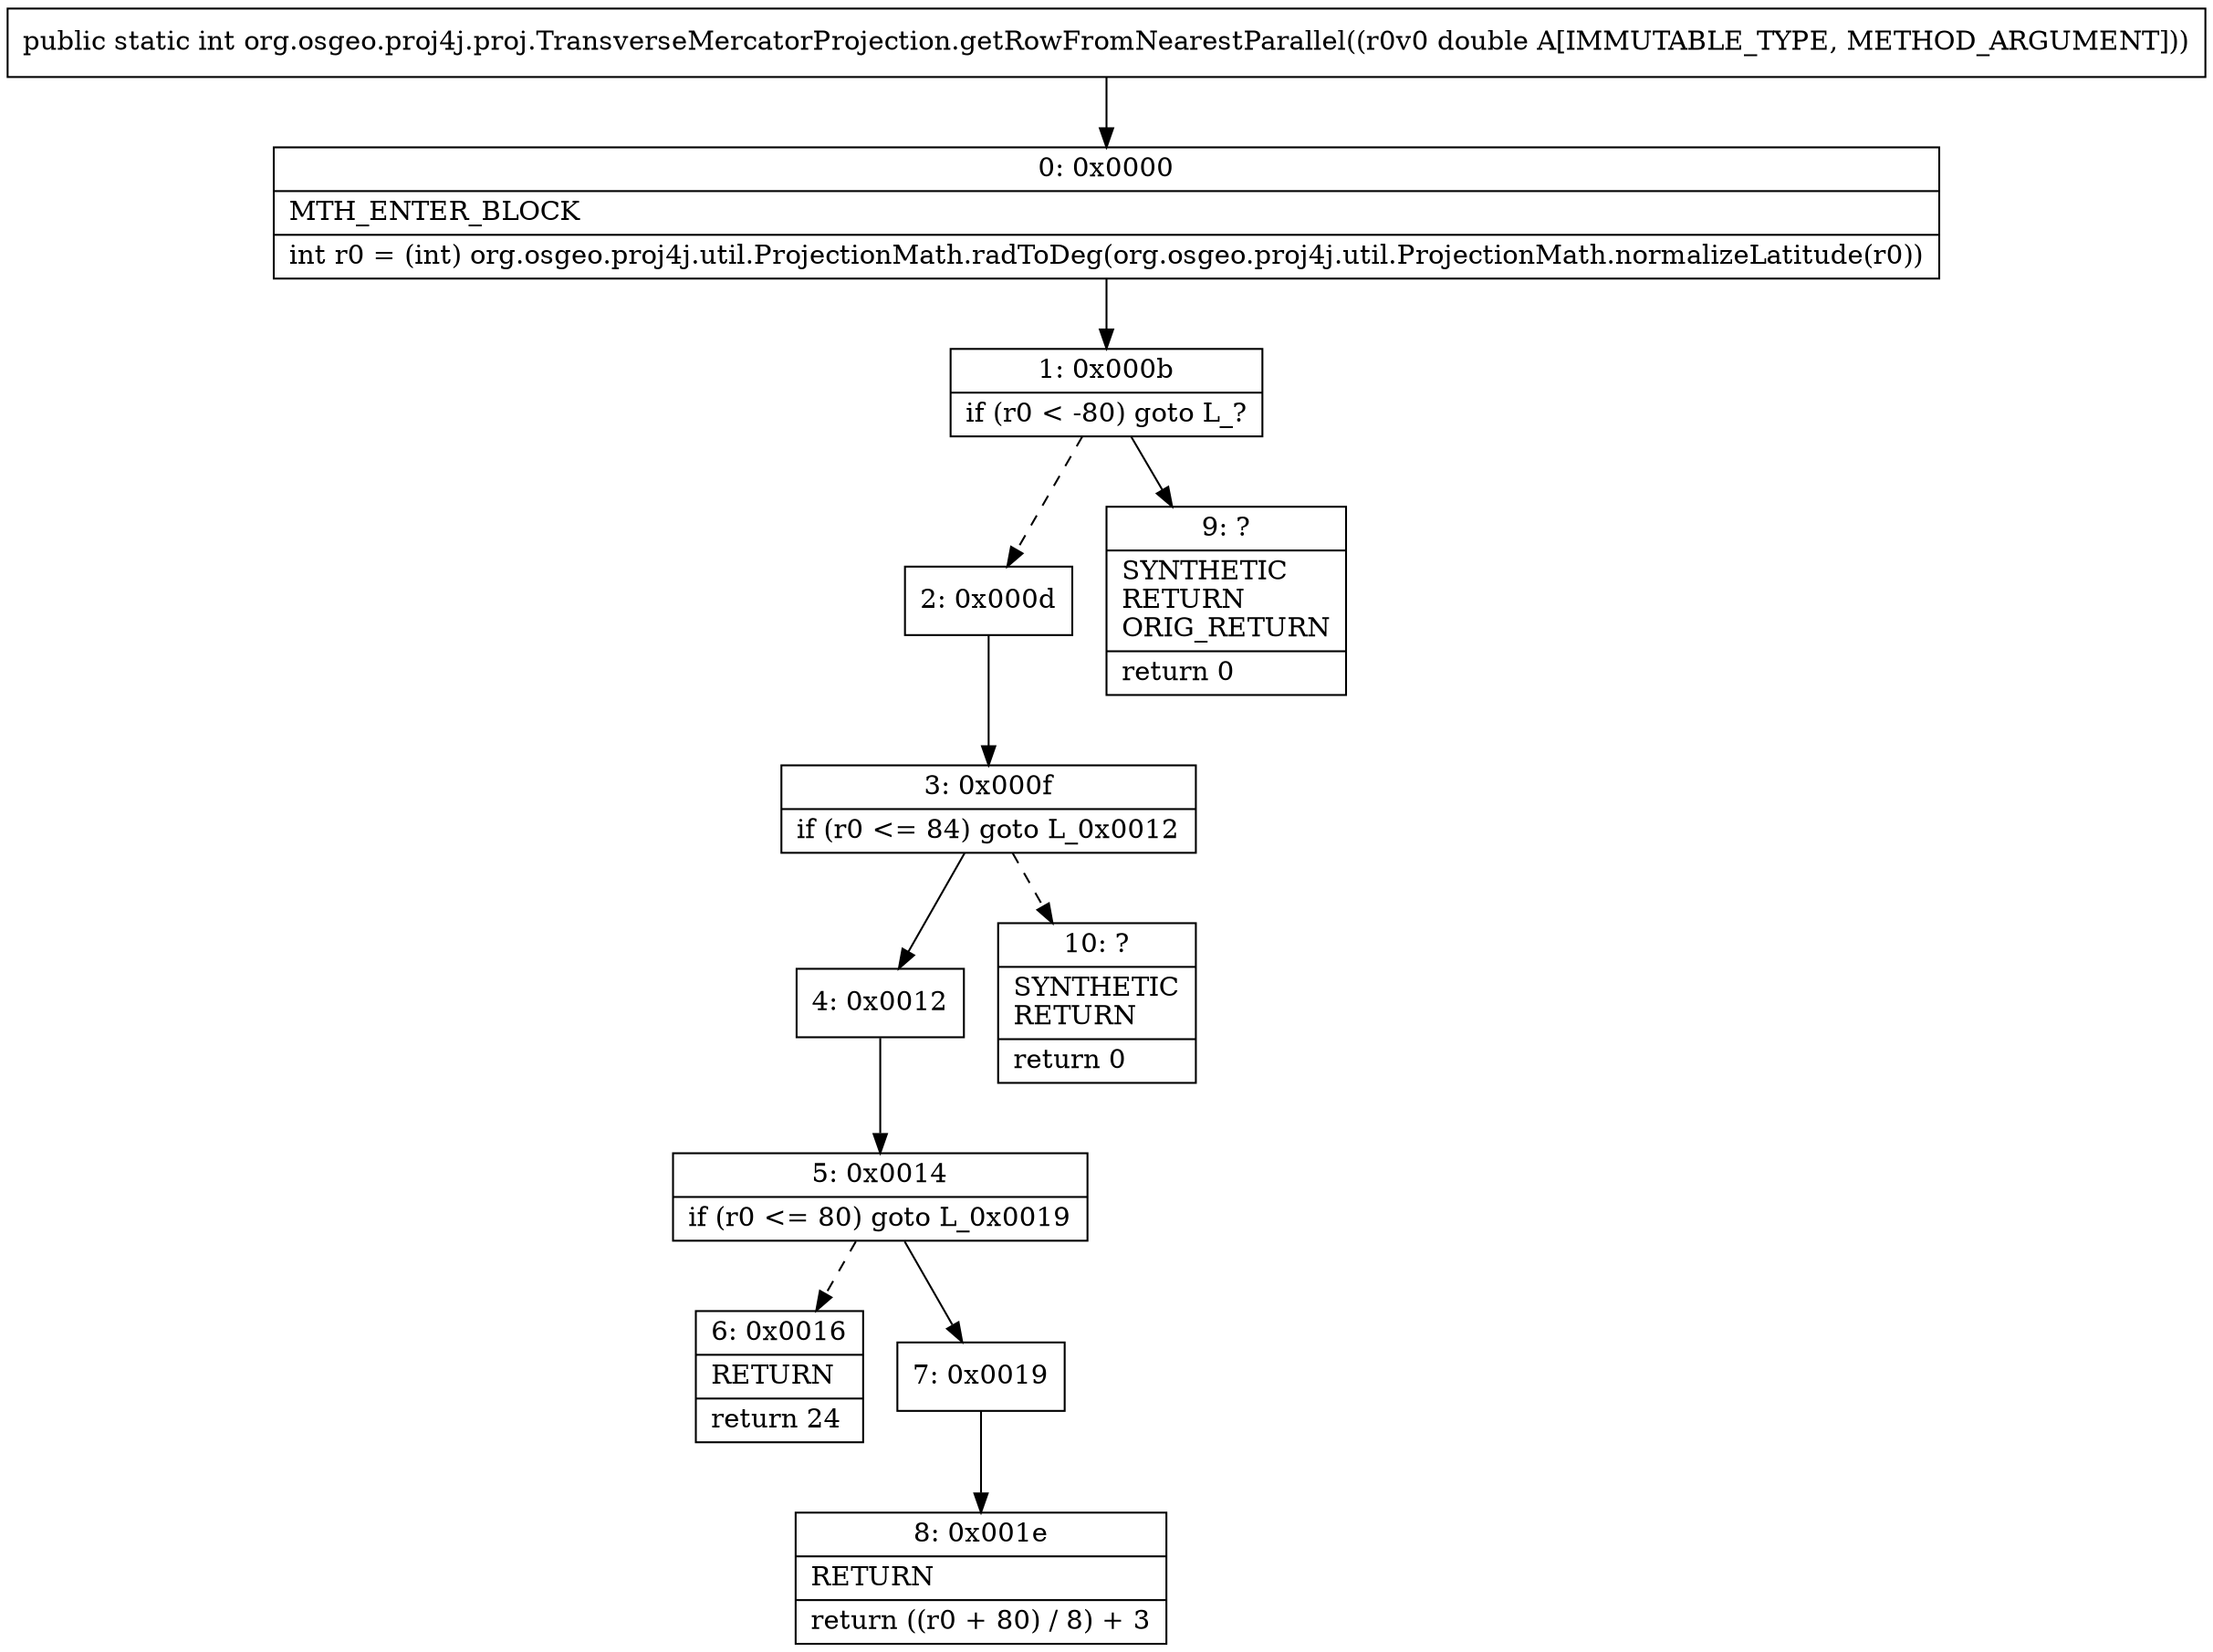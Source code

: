 digraph "CFG fororg.osgeo.proj4j.proj.TransverseMercatorProjection.getRowFromNearestParallel(D)I" {
Node_0 [shape=record,label="{0\:\ 0x0000|MTH_ENTER_BLOCK\l|int r0 = (int) org.osgeo.proj4j.util.ProjectionMath.radToDeg(org.osgeo.proj4j.util.ProjectionMath.normalizeLatitude(r0))\l}"];
Node_1 [shape=record,label="{1\:\ 0x000b|if (r0 \< \-80) goto L_?\l}"];
Node_2 [shape=record,label="{2\:\ 0x000d}"];
Node_3 [shape=record,label="{3\:\ 0x000f|if (r0 \<= 84) goto L_0x0012\l}"];
Node_4 [shape=record,label="{4\:\ 0x0012}"];
Node_5 [shape=record,label="{5\:\ 0x0014|if (r0 \<= 80) goto L_0x0019\l}"];
Node_6 [shape=record,label="{6\:\ 0x0016|RETURN\l|return 24\l}"];
Node_7 [shape=record,label="{7\:\ 0x0019}"];
Node_8 [shape=record,label="{8\:\ 0x001e|RETURN\l|return ((r0 + 80) \/ 8) + 3\l}"];
Node_9 [shape=record,label="{9\:\ ?|SYNTHETIC\lRETURN\lORIG_RETURN\l|return 0\l}"];
Node_10 [shape=record,label="{10\:\ ?|SYNTHETIC\lRETURN\l|return 0\l}"];
MethodNode[shape=record,label="{public static int org.osgeo.proj4j.proj.TransverseMercatorProjection.getRowFromNearestParallel((r0v0 double A[IMMUTABLE_TYPE, METHOD_ARGUMENT])) }"];
MethodNode -> Node_0;
Node_0 -> Node_1;
Node_1 -> Node_2[style=dashed];
Node_1 -> Node_9;
Node_2 -> Node_3;
Node_3 -> Node_4;
Node_3 -> Node_10[style=dashed];
Node_4 -> Node_5;
Node_5 -> Node_6[style=dashed];
Node_5 -> Node_7;
Node_7 -> Node_8;
}

